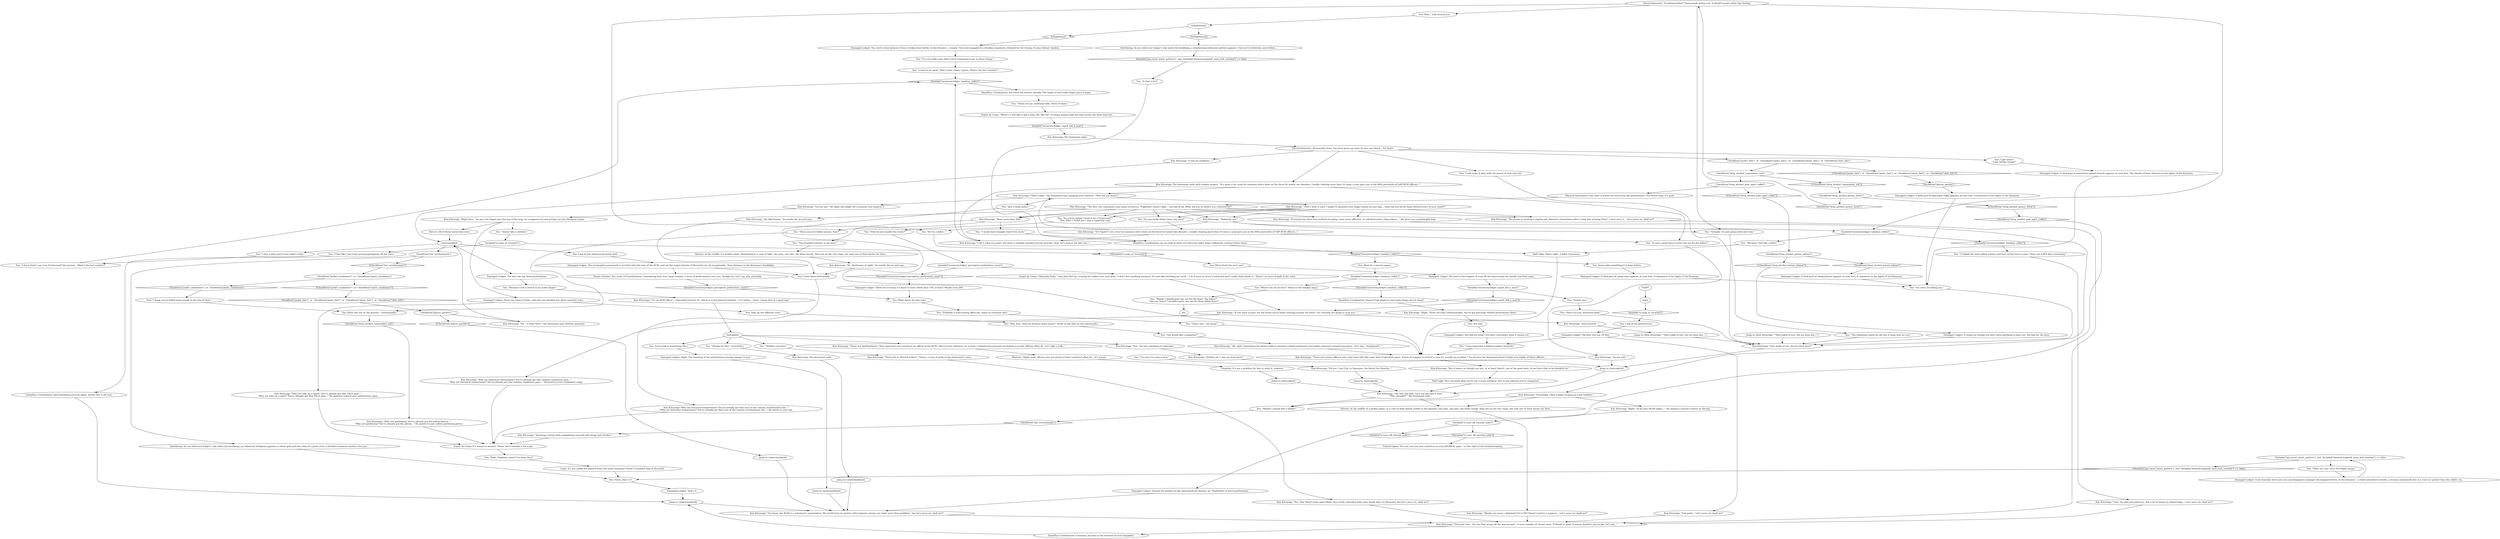 # KINEEMA ORB / halogen watermarks
# the dialogue where-in you've turned on the lights of the kineema and you can look at the halogen watermarks stuff on your ledger
# ==================================================
digraph G {
	  0 [label="START"];
	  1 [label="input"];
	  2 [label="Rhetoric: *Alpha male officers who are proud of their numbers* often do -- it's meant."];
	  3 [label="Damaged Ledger: The next is the longest. It runs all the way around the border and then some."];
	  4 [label="You: \"Do you really think I have any idea?\""];
	  5 [label="You: \"Two-hundred sixteen, to be exact.\""];
	  6 [label="You: \"So I'm a killer...\""];
	  7 [label="Jump to: [watermarkhub]"];
	  8 [label="Jump to: [watermarkhub]"];
	  9 [label="You: \"Those are my confirmed kills. Three of them.\""];
	  10 [label="Damaged Ledger: The rectangular watermark is overlaid with the logo of the RCM, and yet the major arteries of Revachol are all recognizable. They shimmer in the Kineema's headlights."];
	  11 [label="Jump to: [watermarkhub]"];
	  12 [label="You: \"I will make it okay with the power of rock and roll.\""];
	  13 [label="Kim Kitsuragi: \"Personally, I find it helps to keep up a few hobbies.\""];
	  14 [label="Jump to: [lastcophub]"];
	  15 [label="Damaged Ledger: It seems as though you don't have anything to pour out. Too bad for the boys."];
	  16 [label="Esprit de Corps: It's meant in earnest. Please don't mistake it for a jab."];
	  17 [label="You: Tally up the different rows."];
	  18 [label="Tutorial Agent: You can now see your statistics on your JOURNAL page -- to the right of the task description."];
	  19 [label="Half Light: That's right. A killer of humans."];
	  20 [label="Half Light: He's sincerely glad you're not a scary predator. Not to say relieved you're competent."];
	  21 [label="You: Look at the shimmering street grid."];
	  22 [label="You: What about the last row?"];
	  23 [label="Kim Kitsuragi: \"The first row represents your years of service. *Eighteen* years? Okay -- not bad at all. What did you do before you volunteered?\""];
	  24 [label="Kim Kitsuragi: \"Cool. I'm glad you joined us. Not a lot of money in doomcrying... Let's move on, shall we?\""];
	  25 [label="Hand/Eye Coordination: Doesn't that tingle in your index finger give it away?"];
	  26 [label="You: Must be a muscle spasm."];
	  27 [label="Kim Kitsuragi: \"Ah, Martinaise at night,\" he smells the air and says."];
	  28 [label="Jump to: [lastcophub]"];
	  29 [label="Jump to: [Kim Kitsuragi: \"\"Very noble of you. Are we done her...\"]"];
	  30 [label="CheckItem(\"drug_alcohol_goracy_brew\")"];
	  31 [label="CheckItem(\"drug_alcohol_goracy_brew\")", shape=diamond];
	  32 [label="!(CheckItem(\"drug_alcohol_goracy_brew\"))", shape=diamond];
	  33 [label="Kim Kitsuragi: \"Oh yes. Coal City, Le Royaume, the Burnt Out Quarter...\""];
	  34 [label="Damaged Ledger: Not bad for what? You don't even know what it means yet."];
	  35 [label="Variable[\"tc.turn_off_tutorial_node\"]"];
	  36 [label="Variable[\"tc.turn_off_tutorial_node\"]", shape=diamond];
	  37 [label="!(Variable[\"tc.turn_off_tutorial_node\"])", shape=diamond];
	  38 [label="Damaged Ledger: That's it."];
	  39 [label="You: \"I would have thought there'd be more.\""];
	  40 [label="Damaged Ledger: Right. The meaning of the perforations remains opaque to you."];
	  41 [label="Damaged Ledger: You catch a faint glimmer from a broken beer bottle. In the distance -- sounds. Two men engaged in a drunken argument, followed by the closing of some distant window."];
	  42 [label="Kim Kitsuragi: \"But it seems as though you are, or at least *were*, one of the good ones. So we have that to be thankful for.\""];
	  43 [label="Jump to: [Kim Kitsuragi: \"\"Very noble of you. Are we done her...\"]"];
	  44 [label="Damaged Ledger: A dark pool of cheap pilsner appears at your feet. It shimmers in the lights of the Kineema."];
	  45 [label="IsNighttime()"];
	  46 [label="IsNighttime()", shape=diamond];
	  47 [label="!(IsNighttime())", shape=diamond];
	  48 [label="Damaged Ledger: There are so many it's hard to count. More than 150, at least. Maybe even 200."];
	  49 [label="Kim Kitsuragi: \"This next row -- the one that wraps all the way around -- is your number of closed cases. *Closed* is good. It means finished. You've got, let's see...\""];
	  50 [label="Kim Kitsuragi: \"Right. Those are your confirmed kills. You've got precisely *three* perforations there.\""];
	  51 [label="You: \"Thanks for this.\" (Conclude.)"];
	  52 [label="Kim Kitsuragi: The lieutenant nods."];
	  53 [label="You: Seems like something I've done before."];
	  54 [label="Hand/Eye Coordination: You know the answer already. The tingle in your index finger gave it away."];
	  55 [label="Kim Kitsuragi: \"Right here,\" he says, his finger near the top of the map, on a segment of coast jutting out into the great ocean."];
	  56 [label="Kim Kitsuragi: \"Very noble of you. Are we done here?\""];
	  57 [label="You: \"Maybe I should find a hobby?\""];
	  58 [label="CheckItem(\"jacket_carabineer\")  or  CheckItem(\"pants_carabineer\")"];
	  59 [label="CheckItem(\"jacket_carabineer\")  or  CheckItem(\"pants_carabineer\")", shape=diamond];
	  60 [label="!(CheckItem(\"jacket_carabineer\")  or  CheckItem(\"pants_carabineer\"))", shape=diamond];
	  61 [label="CheckItem(\"drug_alcohol_potent_pilsner\")"];
	  62 [label="CheckItem(\"drug_alcohol_potent_pilsner\")", shape=diamond];
	  63 [label="!(CheckItem(\"drug_alcohol_potent_pilsner\"))", shape=diamond];
	  64 [label="You: \"I'm sure I've seen worse.\""];
	  65 [label="Shivers: All of them worse than here."];
	  66 [label="Jump to: [lastcophub]"];
	  67 [label="You: \"Wait, *eighteen years* I've done this?\""];
	  68 [label="Kim Kitsuragi: \"Ah, Martinaise,\" he smells the air and says."];
	  69 [label="Kim Kitsuragi: \"Maybe you were a diplomat? Or in PR? Doesn't matter, I suppose... Let's move on, shall we?\""];
	  70 [label="Hand/Eye Coordination: And something you'll do again, before this is all over."];
	  71 [label="Damaged Ledger: A dark pool of cheap wine appears at your feet. It shimmers in the lights of the Kineema."];
	  72 [label="Kim Kitsuragi: \"Why not gardening? You've already got the yellow gloves...\"\n\"Why not gardening? You've already got the gloves...\" He points to your yellow gardening gloves."];
	  73 [label="Damaged Ledger: A dark pool of pale-aged vodka appears at your feet. It shimmers in the lights of the Kineema."];
	  74 [label="Damaged Ledger: Around the borders of the watermark are dozens, no, *hundreds* of micro-perforations."];
	  75 [label="Kim Kitsuragi: \"Yes, that *does* seem quite likely. Your youth coincided with some heady days for Revachol. But let's move on, shall we?\""];
	  76 [label="Kim Kitsuragi: \"Ah, right. Sometimes the brain's able to preserve certain responses even when conscious memory has been... let's say... *misplaced*...\""];
	  77 [label="Kim Kitsuragi: \"For an RCM officer -- especially Precinct 41, which is in the Jamrock Quarter -- it's rather... tame. I mean that in a good way.\""];
	  78 [label="Kim Kitsuragi: \"There are certain officers who treat their kills like some kind of ghoulish game. If they do happen to *solve* a case it's usually by accident.\" It's obvious the lieutenant doesn't think very highly of these officers..."];
	  79 [label="Kim Kitsuragi: \"If you want to pour out the booze you've been carrying around *on duty*, I'm certainly not going to stop you...\""];
	  80 [label="Electrochemistry: Honourably done. You have given up some of your own blood -- for theirs."];
	  81 [label="You: \"I'm sorry for killing you.\""];
	  82 [label="Kim Kitsuragi: The lieutenant nods with evident respect. \"It's quite a lot, even for someone who's been on the force for nearly two decades. Usually clearing more than 10 cases a year puts you in the 90th percentile of *all* RCM officers...\""];
	  83 [label="Shivers: In the middle of a broken plaza, illuminated in a cone of light, two men, one slim, the other sturdy. They are on the city stage, but only one of them knows his lines..."];
	  84 [label="You: \"I'm not really sure what you're supposed to say at these things.\""];
	  85 [label="You: \"Like what?\"\n\"Like TipTop racing?\""];
	  86 [label="Kim Kitsuragi: \"Right. I'll go turn off the lights...\" He presses a remote control on the key."];
	  87 [label="Damaged Ledger: A rat brazenly darts past you and disappears amongst the stopped lorries. In the distance -- a child somewhere shrieks, a woman reprimands her in a voice no quieter than the child's cry..."];
	  88 [label="Interfacing: As you hold your ledger's clip under the headlamp, a shimmering iridescent pattern appears. One you've definitely seen before..."];
	  89 [label="You: Look at the perforations."];
	  90 [label="CheckItem(\"hat_revolutionary\")"];
	  91 [label="CheckItem(\"hat_revolutionary\")", shape=diamond];
	  92 [label="!(CheckItem(\"hat_revolutionary\"))", shape=diamond];
	  93 [label="Interfacing: As you hold your ledger's clip under the headlamp, an iridescent hologram appears: a street grid and the veins of a great river. A familiar sensation washes over you..."];
	  94 [label="You: What about the next one?"];
	  95 [label="You: \"I was expecting a higher number, honestly.\""];
	  96 [label="You: \"Actually, I'm just gonna hold onto this.\""];
	  97 [label="Kim Kitsuragi: \"Why not historical reenactment? You've already got that turn of the century revolutionary hat...\"\n\"Why not historical reenactment? You've already got that turn of the century revolutionary hat...\" He points to your hat."];
	  98 [label="Kim Kitsuragi: \"Anything's better than annihilating yourself with drugs and alcohol...\""];
	  99 [label="Jump to: [watermarkhub]"];
	  100 [label="watermarkhub"];
	  101 [label="Kim Kitsuragi: \"You know, the RCM is a volunteer's organization. We would have no qualms with vagrants joining our ranks were they qualified... but let's move on, shall we?\""];
	  102 [label="You: \"I don't think I can ever *re-become* this person... What's the last number?\""];
	  103 [label="You: \"Is now a good time to pour one out for the fallen?\""];
	  104 [label="You: Wait... look around you."];
	  105 [label="Visual Calculus: You count 216 perforations. Considering that nice, large number, a wave of pride washes over you, though you can't say why, precisely."];
	  106 [label="Kim Kitsuragi: \"Why not historical reenactment? You've already got that antique carabineer gear...\"\n\"Why not historical reenactment? You've already got that antique carabineer gear...\" He points to your carabineer swag."];
	  107 [label="You: \"I know you've killed some people in the line of duty...\""];
	  108 [label="Kim Kitsuragi: \"Those are *perforations*. They represent your record as an officer of the RCM. They're your statistics, as it were. I should have guessed you'd keep a record, officers often do. Let's take a look...\""];
	  109 [label="You: \"Got drunk like a megastar?\""];
	  110 [label="You: \"So you're saying I used to be a *supercop*?\"\n\"See, Kim? I *told* you I was a superstar cop!\""];
	  111 [label="Kim Kitsuragi: \"That's right,\" the lieutenant says, gauging your reaction. \"How did you know?\""];
	  112 [label="Esprit de Corps: \"What's it feel like to kill a man, Mr. McCoy?\" a young woman asks the man across the desk from her..."];
	  113 [label="lastcophub"];
	  114 [label="Kim Kitsuragi: \"Oh, this and that. Let's not get into it now.\"\n\"*Par exemple*.\" The lieutenant nods."];
	  115 [label="Damaged Ledger: A dark pool of moonshine-spiked borscht appears at your feet. The chunks of beet shimmer in the lights of the Kineema."];
	  116 [label="Electrochemistry: *Confirmed kills*? That sounds pretty evil. A *drink* would soften that feeling."];
	  117 [label="You: Not bad."];
	  118 [label="Kim Kitsuragi: \"Fair point... Let's move on, shall we?\""];
	  119 [label="Kim Kitsuragi: \"It's *quite* a lot, even for someone who's been on the force for nearly two decades. Usually clearing more than 10 cases a year puts you in the 90th percentile of *all* RCM officers...\""];
	  120 [label="Hand/Eye Coordination: As you look at them you feel your index finger reflexively contract three times."];
	  121 [label="You: \"Because I felt a twitch in my index finger.\""];
	  122 [label="Kim Kitsuragi: \"That's what it says. I might've guessed even longer based on your age... what did you do all those blissful years of your youth?\""];
	  123 [label="Logic: It's not unlike the pattern from the racist lorryman's boots. A stylized map of Revachol."];
	  124 [label="You: \"Is that a lot?\""];
	  125 [label="You: \"Have you ever killed anyone, Kim?\""];
	  126 [label="You: (Let's look at something else.)"];
	  127 [label="Kim Kitsuragi: \"Why not take up a sport? You've already got that FALN gear...\"\n\"Why not take up a sport? You've already got that FALN gear...\" He gestures toward your performance gear."];
	  128 [label="CheckItem(\"gloves_garden\")"];
	  129 [label="CheckItem(\"gloves_garden\")", shape=diamond];
	  130 [label="!(CheckItem(\"gloves_garden\"))", shape=diamond];
	  131 [label="Kim Kitsuragi: \"No -- it does *not*,\" the lieutenant says without optimism."];
	  132 [label="You: \"Here's to you, honoured dead.\""];
	  133 [label="CheckItem(\"jacket_faln\")  or  CheckItem(\"pants_faln\")  or  CheckItem(\"shoes_faln\")  or  CheckItem(\"shirt_faln\")"];
	  134 [label="CheckItem(\"jacket_faln\")  or  CheckItem(\"pants_faln\")  or  CheckItem(\"shoes_faln\")  or  CheckItem(\"shirt_faln\")", shape=diamond];
	  135 [label="!(CheckItem(\"jacket_faln\")  or  CheckItem(\"pants_faln\")  or  CheckItem(\"shoes_faln\")  or  CheckItem(\"shirt_faln\"))", shape=diamond];
	  136 [label="CheckItem(\"drug_alcohol_commodore_red\")"];
	  137 [label="CheckItem(\"drug_alcohol_commodore_red\")", shape=diamond];
	  138 [label="!(CheckItem(\"drug_alcohol_commodore_red\"))", shape=diamond];
	  139 [label="CheckItem(\"drug_alcohol_pale_aged_vodka\")"];
	  140 [label="CheckItem(\"drug_alcohol_pale_aged_vodka\")", shape=diamond];
	  141 [label="!(CheckItem(\"drug_alcohol_pale_aged_vodka\"))", shape=diamond];
	  142 [label="Physical Instrument: Son, here is where we score your life performance. You better hope it's good."];
	  143 [label="Empathy: It's not a problem for him to state it, however."];
	  144 [label="Kim Kitsuragi: \"Neither am I. Are we done here?\""];
	  145 [label="You: \"I used to be good. That's some solace I guess. What's the last number?\""];
	  146 [label="Kim Kitsuragi: \"Call it what you want. You were a valuable member of your precinct. Now, let's look at the last row...\""];
	  147 [label="You: \"How do you handle the strain?\""];
	  148 [label="Kim Kitsuragi: \"Yes,\" he says, declining to elaborate."];
	  149 [label="You: (Pour one out on the ground -- ceremonially.)"];
	  150 [label="Kim Kitsuragi: \"Suit yourself...\""];
	  151 [label="Kim Kitsuragi: \"There she is: Revachol West.\" There's a note of pride in the lieutenant's voice."];
	  152 [label="You: Three, that's it?"];
	  153 [label="You: \"I walked the land telling whores and liars of the End to come. There are 9,855 days remaining.\""];
	  154 [label="Kim Kitsuragi: \"Wow, more than 200!\""];
	  155 [label="Hand/Eye Coordination: A memory, an echo in the recesses of your amygdala."];
	  156 [label="Variable[\"inventory.ledger_handeye_reflex\"]"];
	  157 [label="Variable[\"inventory.ledger_handeye_reflex\"]", shape=diamond];
	  158 [label="!(Variable[\"inventory.ledger_handeye_reflex\"])", shape=diamond];
	  159 [label="You: \"Where are we on this?\" (Point to the halogen map.)"];
	  160 [label="You: Count them individually."];
	  161 [label="Variable[\"inventory.ledger_esprit_kill_a_man\"]"];
	  162 [label="Variable[\"inventory.ledger_esprit_kill_a_man\"]", shape=diamond];
	  163 [label="!(Variable[\"inventory.ledger_esprit_kill_a_man\"])", shape=diamond];
	  164 [label="You: \"Seems nice.\""];
	  165 [label="You: \"Seems like a shithole.\""];
	  166 [label="Damaged Ledger: There are many of them. And they are divided into three separate rows."];
	  167 [label="Damaged Ledger: The first row has 18 dots."];
	  168 [label="You: \"Hey, Kim, what do all these holes mean?\" (Point to the dots on the watermark.)"];
	  169 [label="You: \"I was a hobo and I lived under a boat.\""];
	  170 [label="Kim Kitsuragi: \"No shame in working a regular job, detective. Sometimes after a long day of doing *this*, I even envy it... Let's move on, shall we?\""];
	  171 [label="You: \"That's not... too many.\""];
	  172 [label="Variable[\"inventory.ledger_handeye_reflex\"]"];
	  173 [label="Variable[\"inventory.ledger_handeye_reflex\"]", shape=diamond];
	  174 [label="!(Variable[\"inventory.ledger_handeye_reflex\"])", shape=diamond];
	  175 [label="You: \"Because I feel like a killer.\""];
	  176 [label="You: \"Just a lucky guess.\""];
	  177 [label="Kim Kitsuragi: \"Let me see.\" He takes the ledger for a moment and inspects it."];
	  178 [label="You: \"Maybe I should pour one out for the boys? The fallen?\"\n\"Are you *sure* I shouldn't pour one out for those fallen boys?\""];
	  179 [label="You: \"Hobbies are lame.\""];
	  180 [label="Shivers: In the middle of a broken plaza, in a cone of light barely visible in the daytime, two men, one slim, the other sturdy. They are on the city stage, but only one of them knows his lines..."];
	  181 [label="Variable[\"jam.racist_boots_pattern\"]  and  Variable[\"doomed.mapwall_main_hub_reached\"] == false"];
	  182 [label="Variable[\"jam.racist_boots_pattern\"]  and  Variable[\"doomed.mapwall_main_hub_reached\"] == false", shape=diamond];
	  183 [label="!(Variable[\"jam.racist_boots_pattern\"]  and  Variable[\"doomed.mapwall_main_hub_reached\"] == false)", shape=diamond];
	  184 [label="You: \"Okay, let's go.\" [Put the ledger away.]"];
	  185 [label="Damaged Ledger: The last row has three perforations."];
	  186 [label="You: \"Probably a some boring office job. Same as everyone else.\""];
	  187 [label="Kim Kitsuragi: \"Definitely not.\""];
	  188 [label="Kim Kitsuragi: \"As you will...\""];
	  189 [label="You: \"The Gloaming comes for all, but it came first for you.\""];
	  190 [label="Kim Kitsuragi: \"It has its problems...\""];
	  191 [label="Variable[\"tc.map_of_revachol\"]"];
	  192 [label="Variable[\"tc.map_of_revachol\"]", shape=diamond];
	  193 [label="!(Variable[\"tc.map_of_revachol\"])", shape=diamond];
	  194 [label="You: \"I feel like I just went around apologizing all the time.\""];
	  195 [label="Kim Kitsuragi: \"Everyone has their own method of coping, some more effective, or self-destructive, than others...\" He gives you a meaningful look."];
	  196 [label="Variable[\"inventory.ledger_perception_perforation_count\"]"];
	  197 [label="Variable[\"inventory.ledger_perception_perforation_count\"]", shape=diamond];
	  198 [label="!(Variable[\"inventory.ledger_perception_perforation_count\"])", shape=diamond];
	  199 [label="Esprit de Corps: \"Honestly, babe,\" says John McCoy, crossing his ankles over said desk, \"I don't feel anything anymore. It's just like brushing my teeth -- I do it once or twice a week and don't really think about it.\" There's no trace of guilt in his voice."];
	  200 [label="Kim Kitsuragi: The lieutenant sighs."];
	  0 -> 1
	  1 -> 192
	  2 -> 143
	  3 -> 161
	  4 -> 119
	  5 -> 83
	  6 -> 19
	  7 -> 101
	  8 -> 101
	  9 -> 112
	  10 -> 160
	  10 -> 105
	  11 -> 101
	  12 -> 56
	  13 -> 57
	  13 -> 180
	  13 -> 86
	  14 -> 114
	  15 -> 56
	  16 -> 67
	  17 -> 168
	  19 -> 78
	  20 -> 114
	  21 -> 10
	  22 -> 186
	  23 -> 195
	  23 -> 68
	  23 -> 4
	  23 -> 170
	  23 -> 110
	  23 -> 154
	  23 -> 187
	  24 -> 49
	  25 -> 50
	  26 -> 156
	  27 -> 160
	  28 -> 114
	  29 -> 56
	  30 -> 32
	  30 -> 31
	  31 -> 116
	  32 -> 140
	  33 -> 66
	  34 -> 95
	  35 -> 36
	  35 -> 37
	  37 -> 18
	  38 -> 8
	  39 -> 120
	  40 -> 7
	  41 -> 84
	  42 -> 20
	  43 -> 56
	  44 -> 81
	  45 -> 46
	  45 -> 47
	  46 -> 41
	  47 -> 88
	  48 -> 22
	  49 -> 155
	  50 -> 117
	  51 -> 52
	  52 -> 11
	  53 -> 71
	  54 -> 9
	  55 -> 65
	  55 -> 165
	  55 -> 166
	  56 -> 14
	  57 -> 91
	  58 -> 59
	  58 -> 60
	  59 -> 107
	  60 -> 134
	  61 -> 62
	  61 -> 63
	  62 -> 44
	  63 -> 15
	  64 -> 33
	  65 -> 100
	  66 -> 114
	  67 -> 123
	  68 -> 160
	  69 -> 49
	  70 -> 8
	  71 -> 81
	  72 -> 16
	  73 -> 81
	  74 -> 101
	  75 -> 49
	  76 -> 78
	  77 -> 113
	  78 -> 42
	  79 -> 97
	  79 -> 150
	  80 -> 133
	  80 -> 12
	  80 -> 82
	  80 -> 85
	  80 -> 190
	  81 -> 56
	  82 -> 146
	  82 -> 103
	  82 -> 111
	  83 -> 27
	  84 -> 145
	  85 -> 115
	  86 -> 35
	  87 -> 181
	  88 -> 182
	  89 -> 167
	  90 -> 92
	  90 -> 93
	  91 -> 98
	  92 -> 58
	  93 -> 152
	  94 -> 3
	  95 -> 78
	  96 -> 189
	  97 -> 16
	  98 -> 16
	  99 -> 101
	  100 -> 169
	  100 -> 90
	  100 -> 185
	  100 -> 21
	  101 -> 49
	  102 -> 157
	  103 -> 188
	  104 -> 45
	  105 -> 197
	  106 -> 16
	  107 -> 149
	  108 -> 2
	  109 -> 76
	  110 -> 147
	  111 -> 176
	  111 -> 177
	  111 -> 122
	  112 -> 162
	  113 -> 108
	  113 -> 179
	  113 -> 148
	  113 -> 51
	  113 -> 126
	  114 -> 57
	  114 -> 180
	  115 -> 81
	  116 -> 96
	  116 -> 172
	  116 -> 104
	  116 -> 6
	  117 -> 34
	  118 -> 49
	  119 -> 146
	  119 -> 103
	  119 -> 111
	  120 -> 173
	  121 -> 77
	  122 -> 195
	  122 -> 4
	  122 -> 170
	  122 -> 110
	  122 -> 154
	  122 -> 187
	  123 -> 152
	  124 -> 120
	  125 -> 149
	  126 -> 40
	  127 -> 16
	  128 -> 130
	  128 -> 131
	  129 -> 73
	  130 -> 99
	  131 -> 100
	  132 -> 56
	  133 -> 136
	  133 -> 135
	  134 -> 128
	  135 -> 129
	  136 -> 138
	  136 -> 139
	  137 -> 72
	  138 -> 30
	  139 -> 141
	  139 -> 142
	  140 -> 74
	  141 -> 61
	  142 -> 23
	  143 -> 28
	  144 -> 14
	  145 -> 157
	  146 -> 157
	  147 -> 196
	  148 -> 144
	  149 -> 137
	  150 -> 29
	  151 -> 75
	  152 -> 38
	  153 -> 24
	  154 -> 125
	  154 -> 5
	  154 -> 39
	  155 -> 8
	  156 -> 158
	  156 -> 159
	  157 -> 54
	  158 -> 25
	  159 -> 178
	  160 -> 106
	  161 -> 163
	  161 -> 164
	  162 -> 200
	  163 -> 79
	  164 -> 132
	  165 -> 191
	  166 -> 17
	  166 -> 127
	  167 -> 118
	  167 -> 95
	  168 -> 109
	  169 -> 102
	  170 -> 49
	  171 -> 78
	  172 -> 174
	  172 -> 175
	  173 -> 26
	  173 -> 53
	  174 -> 153
	  175 -> 19
	  176 -> 78
	  177 -> 55
	  178 -> 201
	  179 -> 151
	  180 -> 69
	  181 -> 184
	  181 -> 183
	  182 -> 124
	  183 -> 152
	  184 -> 87
	  185 -> 121
	  186 -> 171
	  187 -> 96
	  187 -> 172
	  187 -> 6
	  188 -> 14
	  189 -> 56
	  190 -> 100
	  191 -> 193
	  191 -> 194
	  192 -> 89
	  193 -> 94
	  194 -> 70
	  195 -> 13
	  196 -> 198
	  196 -> 199
	  197 -> 22
	  198 -> 48
	  199 -> 79
	  200 -> 80
}

